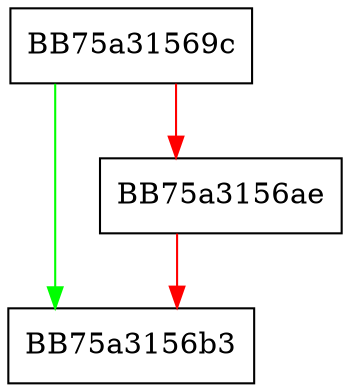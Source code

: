 digraph matchOffset {
  node [shape="box"];
  graph [splines=ortho];
  BB75a31569c -> BB75a3156b3 [color="green"];
  BB75a31569c -> BB75a3156ae [color="red"];
  BB75a3156ae -> BB75a3156b3 [color="red"];
}